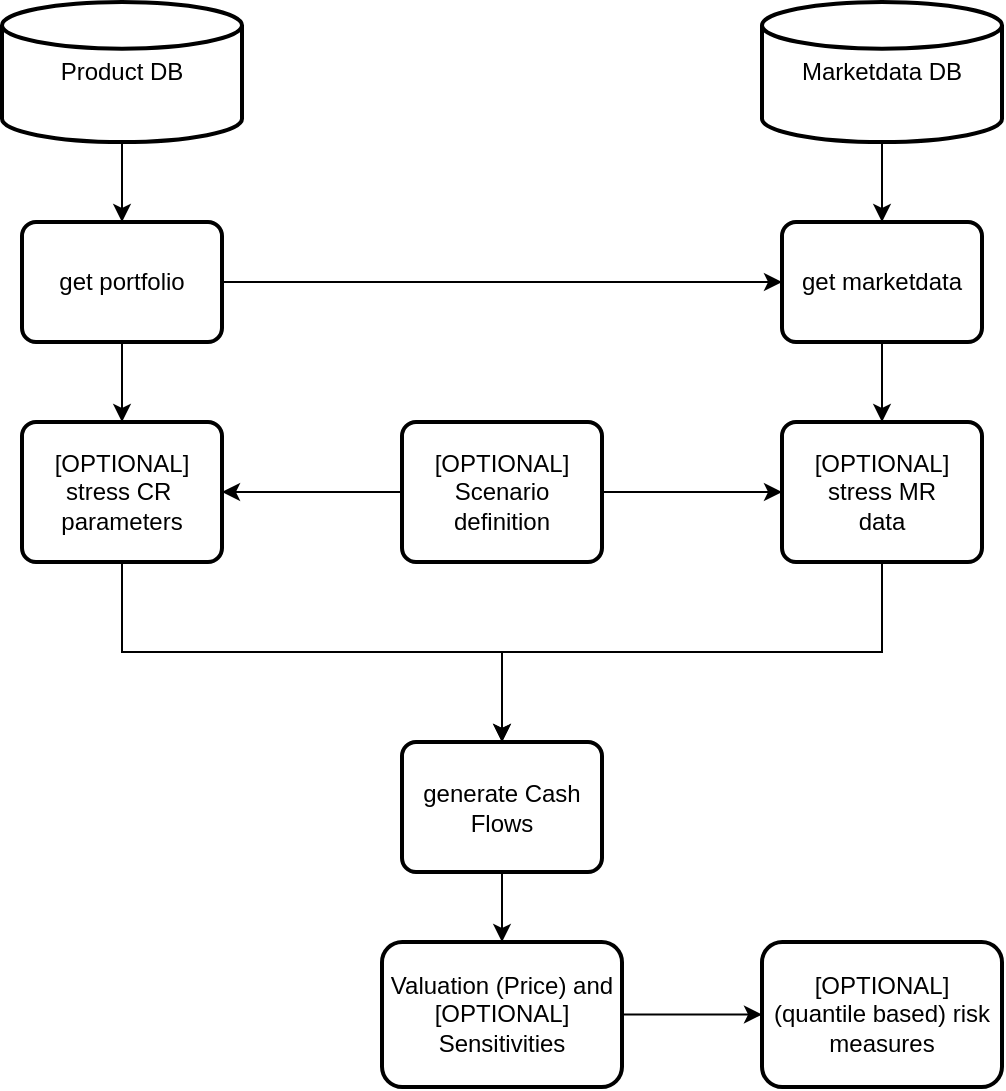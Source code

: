 <mxfile version="24.7.17">
  <diagram id="C5RBs43oDa-KdzZeNtuy" name="Page-1">
    <mxGraphModel dx="1426" dy="789" grid="1" gridSize="10" guides="1" tooltips="1" connect="1" arrows="1" fold="1" page="1" pageScale="1" pageWidth="827" pageHeight="1169" math="0" shadow="0">
      <root>
        <mxCell id="WIyWlLk6GJQsqaUBKTNV-0" />
        <mxCell id="WIyWlLk6GJQsqaUBKTNV-1" parent="WIyWlLk6GJQsqaUBKTNV-0" />
        <mxCell id="-DHMGMaQunlLiE7V6ZmZ-9" style="edgeStyle=orthogonalEdgeStyle;rounded=0;orthogonalLoop=1;jettySize=auto;html=1;exitX=0.5;exitY=1;exitDx=0;exitDy=0;exitPerimeter=0;entryX=0.5;entryY=0;entryDx=0;entryDy=0;" parent="WIyWlLk6GJQsqaUBKTNV-1" source="-DHMGMaQunlLiE7V6ZmZ-2" target="-DHMGMaQunlLiE7V6ZmZ-8" edge="1">
          <mxGeometry relative="1" as="geometry" />
        </mxCell>
        <mxCell id="-DHMGMaQunlLiE7V6ZmZ-2" value="Product DB" style="strokeWidth=2;html=1;shape=mxgraph.flowchart.database;whiteSpace=wrap;" parent="WIyWlLk6GJQsqaUBKTNV-1" vertex="1">
          <mxGeometry x="80" y="160" width="120" height="70" as="geometry" />
        </mxCell>
        <mxCell id="-DHMGMaQunlLiE7V6ZmZ-11" style="edgeStyle=orthogonalEdgeStyle;rounded=0;orthogonalLoop=1;jettySize=auto;html=1;exitX=0.5;exitY=1;exitDx=0;exitDy=0;exitPerimeter=0;entryX=0.5;entryY=0;entryDx=0;entryDy=0;" parent="WIyWlLk6GJQsqaUBKTNV-1" source="-DHMGMaQunlLiE7V6ZmZ-3" target="-DHMGMaQunlLiE7V6ZmZ-10" edge="1">
          <mxGeometry relative="1" as="geometry" />
        </mxCell>
        <mxCell id="-DHMGMaQunlLiE7V6ZmZ-3" value="Marketdata DB" style="strokeWidth=2;html=1;shape=mxgraph.flowchart.database;whiteSpace=wrap;" parent="WIyWlLk6GJQsqaUBKTNV-1" vertex="1">
          <mxGeometry x="460" y="160" width="120" height="70" as="geometry" />
        </mxCell>
        <mxCell id="-DHMGMaQunlLiE7V6ZmZ-12" style="edgeStyle=orthogonalEdgeStyle;rounded=0;orthogonalLoop=1;jettySize=auto;html=1;exitX=1;exitY=0.5;exitDx=0;exitDy=0;entryX=0;entryY=0.5;entryDx=0;entryDy=0;" parent="WIyWlLk6GJQsqaUBKTNV-1" source="-DHMGMaQunlLiE7V6ZmZ-8" target="-DHMGMaQunlLiE7V6ZmZ-10" edge="1">
          <mxGeometry relative="1" as="geometry" />
        </mxCell>
        <mxCell id="-DHMGMaQunlLiE7V6ZmZ-14" style="edgeStyle=orthogonalEdgeStyle;rounded=0;orthogonalLoop=1;jettySize=auto;html=1;exitX=0.5;exitY=1;exitDx=0;exitDy=0;entryX=0.5;entryY=0;entryDx=0;entryDy=0;" parent="WIyWlLk6GJQsqaUBKTNV-1" source="-DHMGMaQunlLiE7V6ZmZ-8" target="-DHMGMaQunlLiE7V6ZmZ-13" edge="1">
          <mxGeometry relative="1" as="geometry" />
        </mxCell>
        <mxCell id="-DHMGMaQunlLiE7V6ZmZ-8" value="get portfolio" style="rounded=1;whiteSpace=wrap;html=1;absoluteArcSize=1;arcSize=14;strokeWidth=2;" parent="WIyWlLk6GJQsqaUBKTNV-1" vertex="1">
          <mxGeometry x="90" y="270" width="100" height="60" as="geometry" />
        </mxCell>
        <mxCell id="-DHMGMaQunlLiE7V6ZmZ-16" style="edgeStyle=orthogonalEdgeStyle;rounded=0;orthogonalLoop=1;jettySize=auto;html=1;exitX=0.5;exitY=1;exitDx=0;exitDy=0;entryX=0.5;entryY=0;entryDx=0;entryDy=0;" parent="WIyWlLk6GJQsqaUBKTNV-1" source="-DHMGMaQunlLiE7V6ZmZ-10" target="-DHMGMaQunlLiE7V6ZmZ-15" edge="1">
          <mxGeometry relative="1" as="geometry" />
        </mxCell>
        <mxCell id="-DHMGMaQunlLiE7V6ZmZ-10" value="get marketdata" style="rounded=1;whiteSpace=wrap;html=1;absoluteArcSize=1;arcSize=14;strokeWidth=2;" parent="WIyWlLk6GJQsqaUBKTNV-1" vertex="1">
          <mxGeometry x="470" y="270" width="100" height="60" as="geometry" />
        </mxCell>
        <mxCell id="SrVGWsWQSKYlN-7OCNcc-1" style="edgeStyle=orthogonalEdgeStyle;rounded=0;orthogonalLoop=1;jettySize=auto;html=1;exitX=0.5;exitY=1;exitDx=0;exitDy=0;" edge="1" parent="WIyWlLk6GJQsqaUBKTNV-1" source="-DHMGMaQunlLiE7V6ZmZ-13" target="SrVGWsWQSKYlN-7OCNcc-0">
          <mxGeometry relative="1" as="geometry" />
        </mxCell>
        <mxCell id="-DHMGMaQunlLiE7V6ZmZ-13" value="&lt;div&gt;[OPTIONAL]&lt;/div&gt;stress CR&amp;nbsp;&lt;div&gt;parameters&lt;/div&gt;" style="rounded=1;whiteSpace=wrap;html=1;absoluteArcSize=1;arcSize=14;strokeWidth=2;" parent="WIyWlLk6GJQsqaUBKTNV-1" vertex="1">
          <mxGeometry x="90" y="370" width="100" height="70" as="geometry" />
        </mxCell>
        <mxCell id="SrVGWsWQSKYlN-7OCNcc-5" style="edgeStyle=orthogonalEdgeStyle;rounded=0;orthogonalLoop=1;jettySize=auto;html=1;exitX=0.5;exitY=1;exitDx=0;exitDy=0;entryX=0.5;entryY=0;entryDx=0;entryDy=0;" edge="1" parent="WIyWlLk6GJQsqaUBKTNV-1" source="-DHMGMaQunlLiE7V6ZmZ-15" target="SrVGWsWQSKYlN-7OCNcc-0">
          <mxGeometry relative="1" as="geometry" />
        </mxCell>
        <mxCell id="-DHMGMaQunlLiE7V6ZmZ-15" value="&lt;div&gt;[OPTIONAL]&lt;/div&gt;stress MR&lt;div&gt;data&lt;/div&gt;" style="rounded=1;whiteSpace=wrap;html=1;absoluteArcSize=1;arcSize=14;strokeWidth=2;" parent="WIyWlLk6GJQsqaUBKTNV-1" vertex="1">
          <mxGeometry x="470" y="370" width="100" height="70" as="geometry" />
        </mxCell>
        <mxCell id="-DHMGMaQunlLiE7V6ZmZ-20" style="edgeStyle=orthogonalEdgeStyle;rounded=0;orthogonalLoop=1;jettySize=auto;html=1;exitX=1;exitY=0.5;exitDx=0;exitDy=0;entryX=0;entryY=0.5;entryDx=0;entryDy=0;" parent="WIyWlLk6GJQsqaUBKTNV-1" source="-DHMGMaQunlLiE7V6ZmZ-17" target="-DHMGMaQunlLiE7V6ZmZ-15" edge="1">
          <mxGeometry relative="1" as="geometry" />
        </mxCell>
        <mxCell id="-DHMGMaQunlLiE7V6ZmZ-21" style="edgeStyle=orthogonalEdgeStyle;rounded=0;orthogonalLoop=1;jettySize=auto;html=1;exitX=0;exitY=0.5;exitDx=0;exitDy=0;entryX=1;entryY=0.5;entryDx=0;entryDy=0;" parent="WIyWlLk6GJQsqaUBKTNV-1" source="-DHMGMaQunlLiE7V6ZmZ-17" target="-DHMGMaQunlLiE7V6ZmZ-13" edge="1">
          <mxGeometry relative="1" as="geometry" />
        </mxCell>
        <mxCell id="-DHMGMaQunlLiE7V6ZmZ-17" value="&lt;div&gt;[OPTIONAL]&lt;/div&gt;Scenario definition" style="rounded=1;whiteSpace=wrap;html=1;absoluteArcSize=1;arcSize=14;strokeWidth=2;" parent="WIyWlLk6GJQsqaUBKTNV-1" vertex="1">
          <mxGeometry x="280" y="370" width="100" height="70" as="geometry" />
        </mxCell>
        <mxCell id="SrVGWsWQSKYlN-7OCNcc-7" value="" style="edgeStyle=orthogonalEdgeStyle;rounded=0;orthogonalLoop=1;jettySize=auto;html=1;" edge="1" parent="WIyWlLk6GJQsqaUBKTNV-1" source="SrVGWsWQSKYlN-7OCNcc-0" target="SrVGWsWQSKYlN-7OCNcc-6">
          <mxGeometry relative="1" as="geometry" />
        </mxCell>
        <mxCell id="SrVGWsWQSKYlN-7OCNcc-0" value="generate Cash Flows" style="rounded=1;whiteSpace=wrap;html=1;absoluteArcSize=1;arcSize=14;strokeWidth=2;" vertex="1" parent="WIyWlLk6GJQsqaUBKTNV-1">
          <mxGeometry x="280" y="530" width="100" height="65" as="geometry" />
        </mxCell>
        <mxCell id="SrVGWsWQSKYlN-7OCNcc-9" style="edgeStyle=orthogonalEdgeStyle;rounded=0;orthogonalLoop=1;jettySize=auto;html=1;" edge="1" parent="WIyWlLk6GJQsqaUBKTNV-1" source="SrVGWsWQSKYlN-7OCNcc-6" target="SrVGWsWQSKYlN-7OCNcc-8">
          <mxGeometry relative="1" as="geometry" />
        </mxCell>
        <mxCell id="SrVGWsWQSKYlN-7OCNcc-6" value="Valuation (Price) and [OPTIONAL] Sensitivities" style="rounded=1;whiteSpace=wrap;html=1;arcSize=14;strokeWidth=2;" vertex="1" parent="WIyWlLk6GJQsqaUBKTNV-1">
          <mxGeometry x="270" y="630" width="120" height="72.5" as="geometry" />
        </mxCell>
        <mxCell id="SrVGWsWQSKYlN-7OCNcc-8" value="[OPTIONAL]&lt;div&gt;(quantile based) risk measures&lt;/div&gt;" style="rounded=1;whiteSpace=wrap;html=1;arcSize=14;strokeWidth=2;" vertex="1" parent="WIyWlLk6GJQsqaUBKTNV-1">
          <mxGeometry x="460" y="630" width="120" height="72.5" as="geometry" />
        </mxCell>
      </root>
    </mxGraphModel>
  </diagram>
</mxfile>
